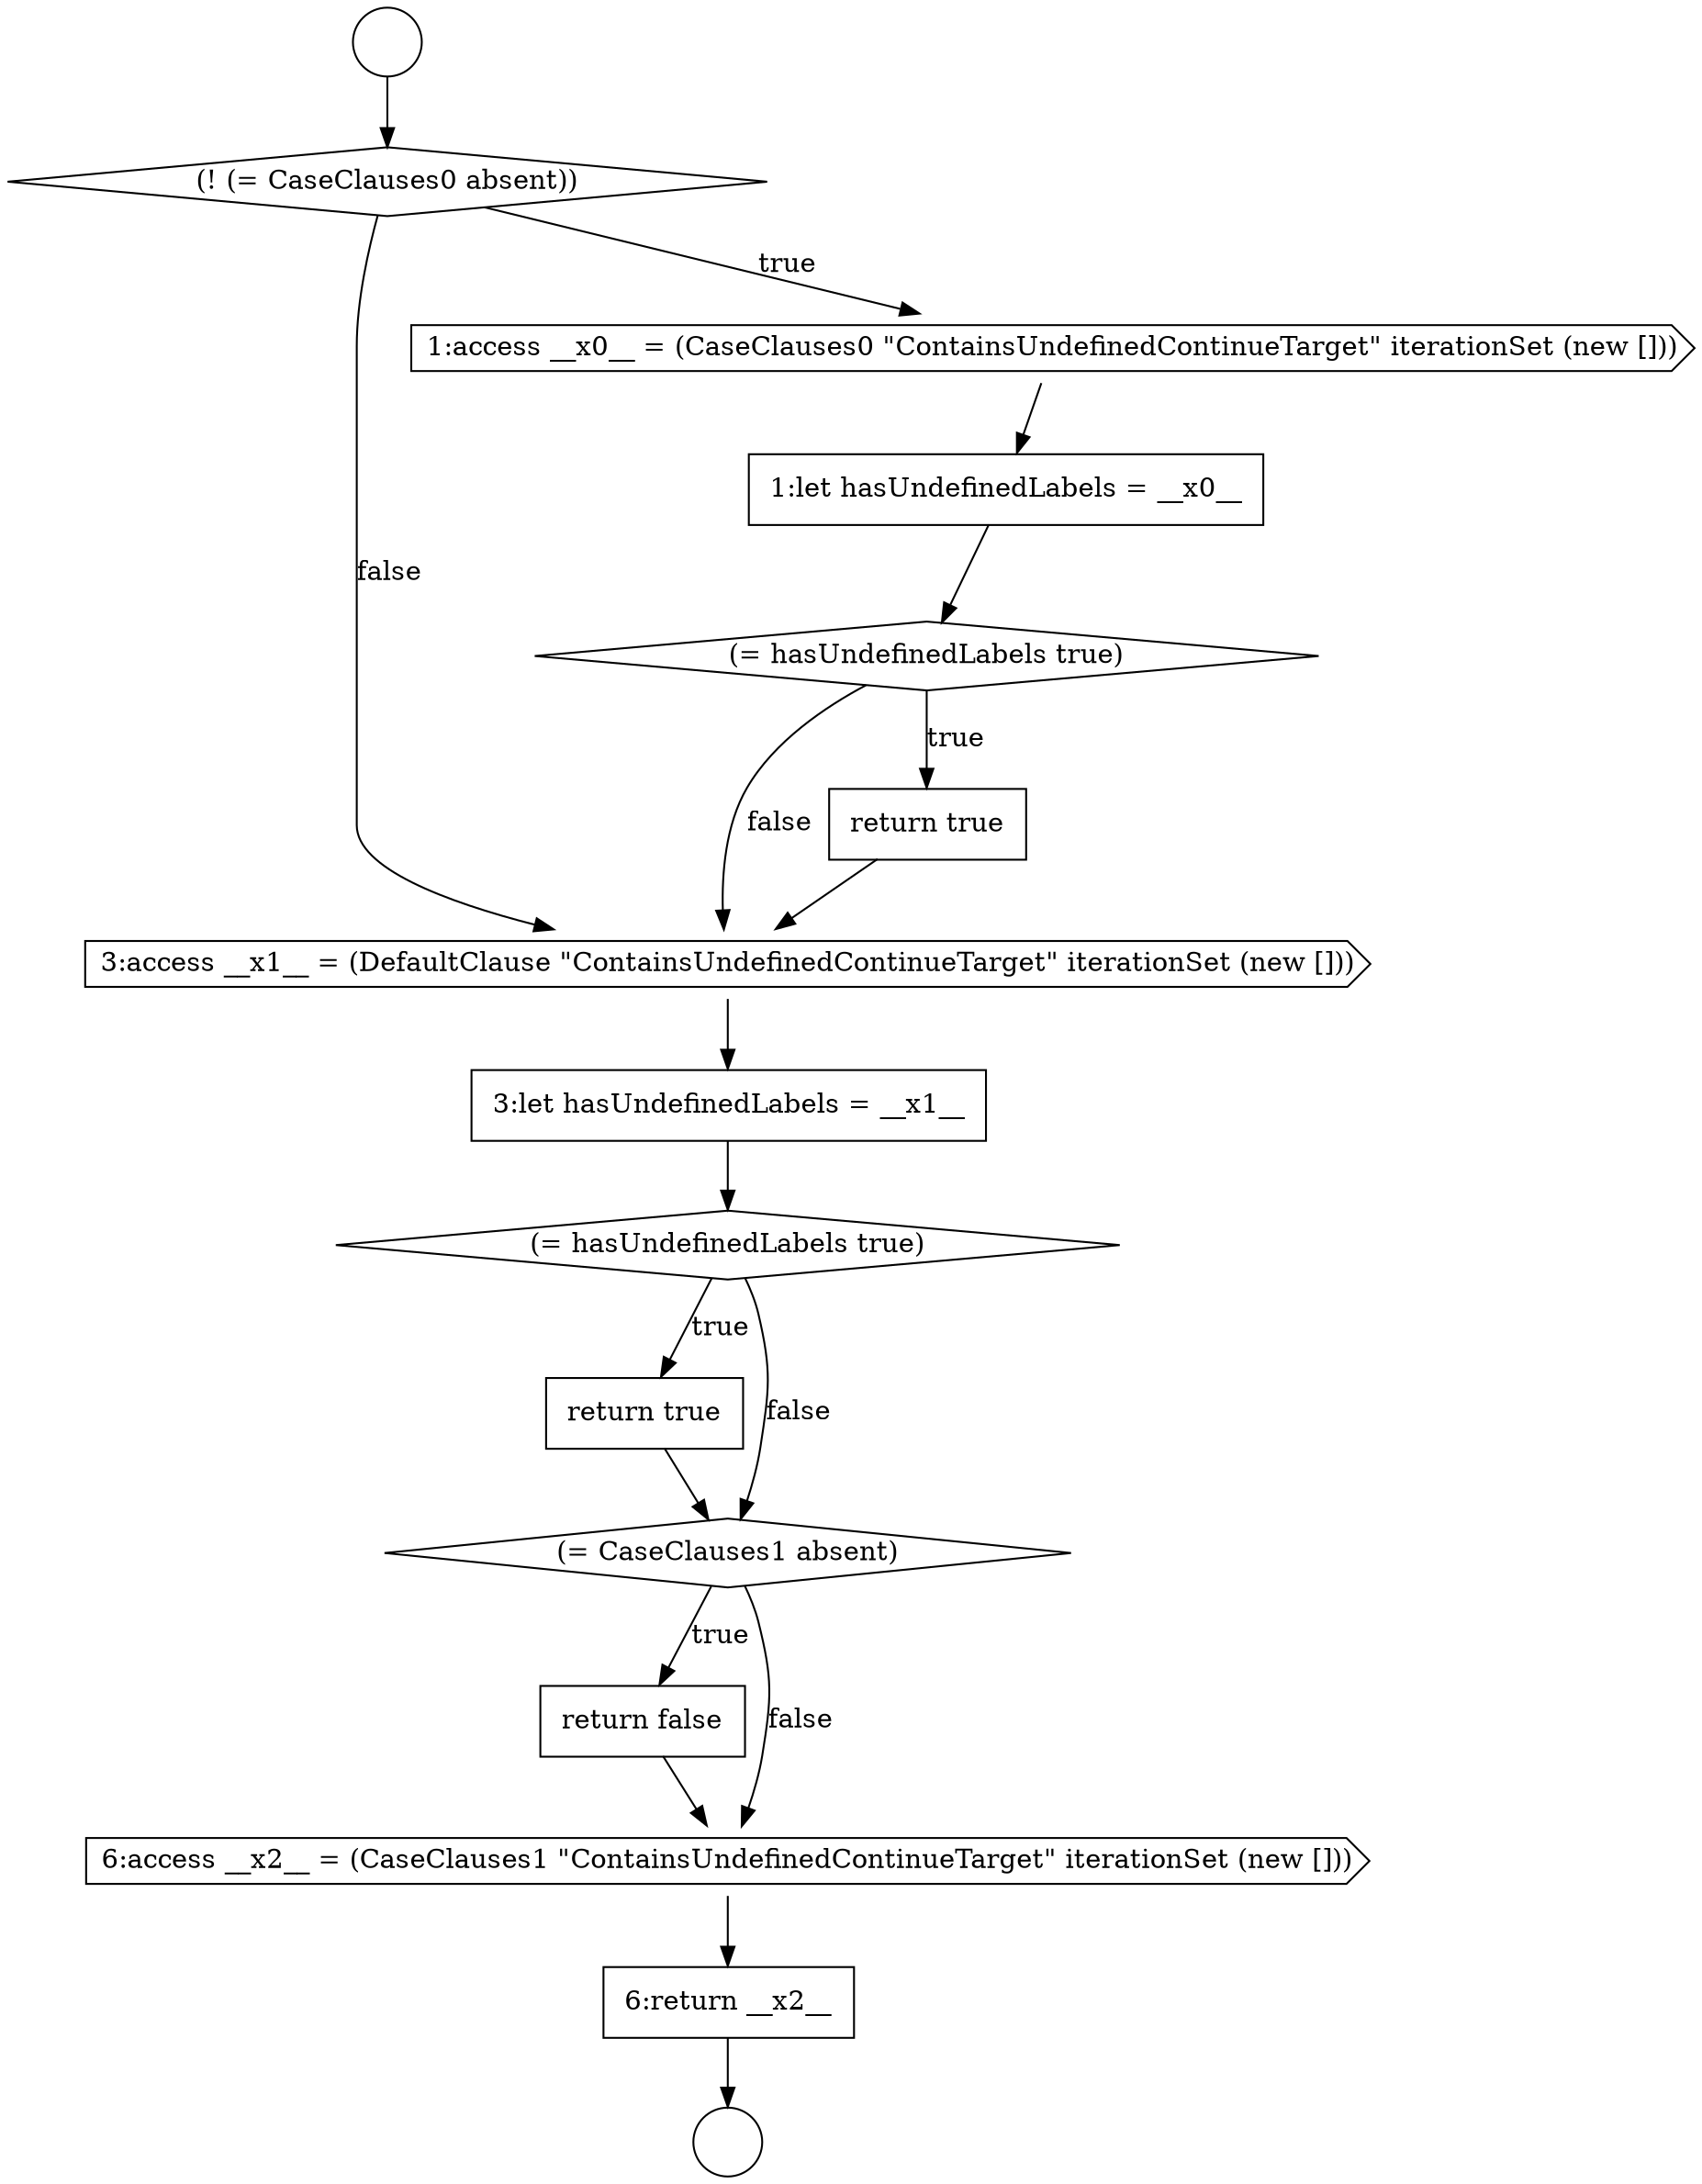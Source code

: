 digraph {
  node7326 [shape=cds, label=<<font color="black">3:access __x1__ = (DefaultClause &quot;ContainsUndefinedContinueTarget&quot; iterationSet (new []))</font>> color="black" fillcolor="white" style=filled]
  node7321 [shape=diamond, label=<<font color="black">(! (= CaseClauses0 absent))</font>> color="black" fillcolor="white" style=filled]
  node7325 [shape=none, margin=0, label=<<font color="black">
    <table border="0" cellborder="1" cellspacing="0" cellpadding="10">
      <tr><td align="left">return true</td></tr>
    </table>
  </font>> color="black" fillcolor="white" style=filled]
  node7329 [shape=none, margin=0, label=<<font color="black">
    <table border="0" cellborder="1" cellspacing="0" cellpadding="10">
      <tr><td align="left">return true</td></tr>
    </table>
  </font>> color="black" fillcolor="white" style=filled]
  node7333 [shape=none, margin=0, label=<<font color="black">
    <table border="0" cellborder="1" cellspacing="0" cellpadding="10">
      <tr><td align="left">6:return __x2__</td></tr>
    </table>
  </font>> color="black" fillcolor="white" style=filled]
  node7324 [shape=diamond, label=<<font color="black">(= hasUndefinedLabels true)</font>> color="black" fillcolor="white" style=filled]
  node7319 [shape=circle label=" " color="black" fillcolor="white" style=filled]
  node7331 [shape=none, margin=0, label=<<font color="black">
    <table border="0" cellborder="1" cellspacing="0" cellpadding="10">
      <tr><td align="left">return false</td></tr>
    </table>
  </font>> color="black" fillcolor="white" style=filled]
  node7327 [shape=none, margin=0, label=<<font color="black">
    <table border="0" cellborder="1" cellspacing="0" cellpadding="10">
      <tr><td align="left">3:let hasUndefinedLabels = __x1__</td></tr>
    </table>
  </font>> color="black" fillcolor="white" style=filled]
  node7323 [shape=none, margin=0, label=<<font color="black">
    <table border="0" cellborder="1" cellspacing="0" cellpadding="10">
      <tr><td align="left">1:let hasUndefinedLabels = __x0__</td></tr>
    </table>
  </font>> color="black" fillcolor="white" style=filled]
  node7320 [shape=circle label=" " color="black" fillcolor="white" style=filled]
  node7322 [shape=cds, label=<<font color="black">1:access __x0__ = (CaseClauses0 &quot;ContainsUndefinedContinueTarget&quot; iterationSet (new []))</font>> color="black" fillcolor="white" style=filled]
  node7332 [shape=cds, label=<<font color="black">6:access __x2__ = (CaseClauses1 &quot;ContainsUndefinedContinueTarget&quot; iterationSet (new []))</font>> color="black" fillcolor="white" style=filled]
  node7328 [shape=diamond, label=<<font color="black">(= hasUndefinedLabels true)</font>> color="black" fillcolor="white" style=filled]
  node7330 [shape=diamond, label=<<font color="black">(= CaseClauses1 absent)</font>> color="black" fillcolor="white" style=filled]
  node7329 -> node7330 [ color="black"]
  node7331 -> node7332 [ color="black"]
  node7324 -> node7325 [label=<<font color="black">true</font>> color="black"]
  node7324 -> node7326 [label=<<font color="black">false</font>> color="black"]
  node7333 -> node7320 [ color="black"]
  node7327 -> node7328 [ color="black"]
  node7323 -> node7324 [ color="black"]
  node7332 -> node7333 [ color="black"]
  node7328 -> node7329 [label=<<font color="black">true</font>> color="black"]
  node7328 -> node7330 [label=<<font color="black">false</font>> color="black"]
  node7321 -> node7322 [label=<<font color="black">true</font>> color="black"]
  node7321 -> node7326 [label=<<font color="black">false</font>> color="black"]
  node7325 -> node7326 [ color="black"]
  node7319 -> node7321 [ color="black"]
  node7330 -> node7331 [label=<<font color="black">true</font>> color="black"]
  node7330 -> node7332 [label=<<font color="black">false</font>> color="black"]
  node7322 -> node7323 [ color="black"]
  node7326 -> node7327 [ color="black"]
}
